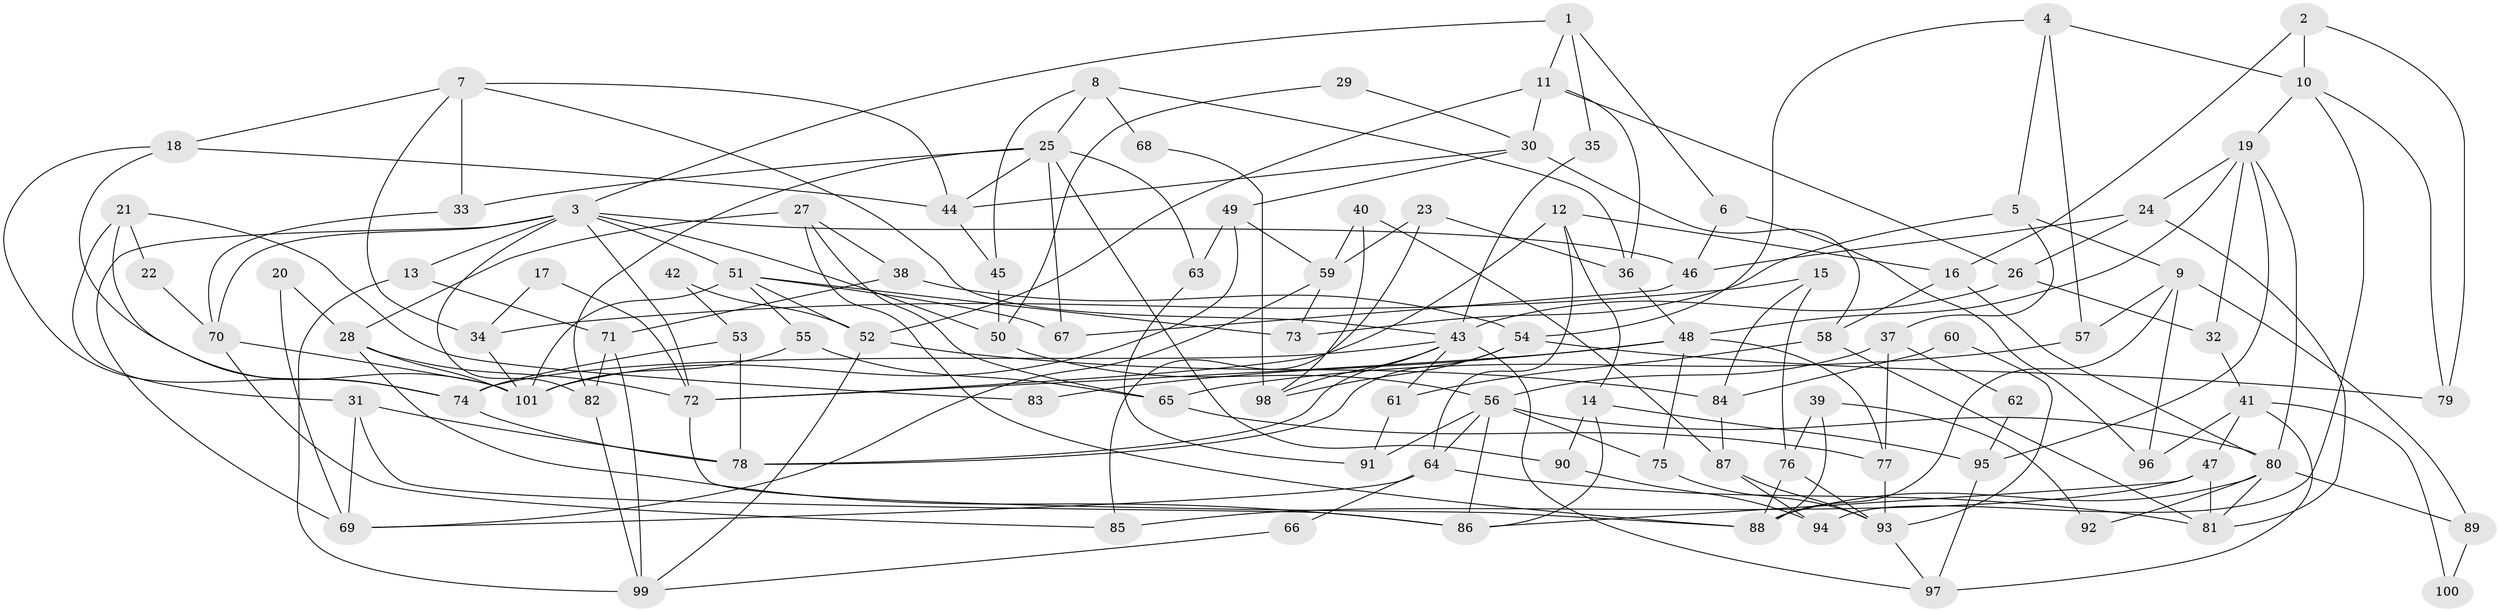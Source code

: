 // Generated by graph-tools (version 1.1) at 2025/11/02/27/25 16:11:17]
// undirected, 101 vertices, 202 edges
graph export_dot {
graph [start="1"]
  node [color=gray90,style=filled];
  1;
  2;
  3;
  4;
  5;
  6;
  7;
  8;
  9;
  10;
  11;
  12;
  13;
  14;
  15;
  16;
  17;
  18;
  19;
  20;
  21;
  22;
  23;
  24;
  25;
  26;
  27;
  28;
  29;
  30;
  31;
  32;
  33;
  34;
  35;
  36;
  37;
  38;
  39;
  40;
  41;
  42;
  43;
  44;
  45;
  46;
  47;
  48;
  49;
  50;
  51;
  52;
  53;
  54;
  55;
  56;
  57;
  58;
  59;
  60;
  61;
  62;
  63;
  64;
  65;
  66;
  67;
  68;
  69;
  70;
  71;
  72;
  73;
  74;
  75;
  76;
  77;
  78;
  79;
  80;
  81;
  82;
  83;
  84;
  85;
  86;
  87;
  88;
  89;
  90;
  91;
  92;
  93;
  94;
  95;
  96;
  97;
  98;
  99;
  100;
  101;
  1 -- 11;
  1 -- 3;
  1 -- 6;
  1 -- 35;
  2 -- 16;
  2 -- 79;
  2 -- 10;
  3 -- 51;
  3 -- 46;
  3 -- 13;
  3 -- 50;
  3 -- 69;
  3 -- 70;
  3 -- 72;
  3 -- 82;
  4 -- 5;
  4 -- 10;
  4 -- 54;
  4 -- 57;
  5 -- 9;
  5 -- 37;
  5 -- 73;
  6 -- 46;
  6 -- 96;
  7 -- 44;
  7 -- 18;
  7 -- 33;
  7 -- 34;
  7 -- 43;
  8 -- 25;
  8 -- 36;
  8 -- 45;
  8 -- 68;
  9 -- 96;
  9 -- 88;
  9 -- 57;
  9 -- 89;
  10 -- 94;
  10 -- 19;
  10 -- 79;
  11 -- 26;
  11 -- 30;
  11 -- 36;
  11 -- 52;
  12 -- 72;
  12 -- 16;
  12 -- 14;
  12 -- 64;
  13 -- 71;
  13 -- 99;
  14 -- 86;
  14 -- 90;
  14 -- 95;
  15 -- 34;
  15 -- 76;
  15 -- 84;
  16 -- 80;
  16 -- 58;
  17 -- 72;
  17 -- 34;
  18 -- 101;
  18 -- 74;
  18 -- 44;
  19 -- 48;
  19 -- 24;
  19 -- 32;
  19 -- 80;
  19 -- 95;
  20 -- 28;
  20 -- 69;
  21 -- 31;
  21 -- 74;
  21 -- 22;
  21 -- 83;
  22 -- 70;
  23 -- 85;
  23 -- 36;
  23 -- 59;
  24 -- 81;
  24 -- 26;
  24 -- 46;
  25 -- 82;
  25 -- 44;
  25 -- 33;
  25 -- 63;
  25 -- 67;
  25 -- 90;
  26 -- 32;
  26 -- 43;
  27 -- 65;
  27 -- 38;
  27 -- 28;
  27 -- 88;
  28 -- 72;
  28 -- 86;
  28 -- 101;
  29 -- 50;
  29 -- 30;
  30 -- 49;
  30 -- 44;
  30 -- 58;
  31 -- 69;
  31 -- 86;
  31 -- 78;
  32 -- 41;
  33 -- 70;
  34 -- 101;
  35 -- 43;
  36 -- 48;
  37 -- 77;
  37 -- 56;
  37 -- 62;
  38 -- 54;
  38 -- 71;
  39 -- 88;
  39 -- 76;
  39 -- 92;
  40 -- 59;
  40 -- 98;
  40 -- 87;
  41 -- 47;
  41 -- 97;
  41 -- 96;
  41 -- 100;
  42 -- 53;
  42 -- 52;
  43 -- 61;
  43 -- 74;
  43 -- 78;
  43 -- 97;
  43 -- 98;
  44 -- 45;
  45 -- 50;
  46 -- 67;
  47 -- 86;
  47 -- 81;
  47 -- 85;
  48 -- 77;
  48 -- 72;
  48 -- 75;
  48 -- 83;
  49 -- 59;
  49 -- 101;
  49 -- 63;
  50 -- 56;
  51 -- 101;
  51 -- 73;
  51 -- 52;
  51 -- 55;
  51 -- 67;
  52 -- 84;
  52 -- 99;
  53 -- 78;
  53 -- 74;
  54 -- 78;
  54 -- 79;
  54 -- 98;
  55 -- 101;
  55 -- 65;
  56 -- 80;
  56 -- 75;
  56 -- 64;
  56 -- 86;
  56 -- 91;
  57 -- 65;
  58 -- 61;
  58 -- 81;
  59 -- 69;
  59 -- 73;
  60 -- 84;
  60 -- 93;
  61 -- 91;
  62 -- 95;
  63 -- 91;
  64 -- 66;
  64 -- 69;
  64 -- 81;
  65 -- 77;
  66 -- 99;
  68 -- 98;
  70 -- 85;
  70 -- 101;
  71 -- 82;
  71 -- 99;
  72 -- 88;
  74 -- 78;
  75 -- 93;
  76 -- 88;
  76 -- 93;
  77 -- 93;
  80 -- 81;
  80 -- 88;
  80 -- 89;
  80 -- 92;
  82 -- 99;
  84 -- 87;
  87 -- 93;
  87 -- 94;
  89 -- 100;
  90 -- 94;
  93 -- 97;
  95 -- 97;
}
